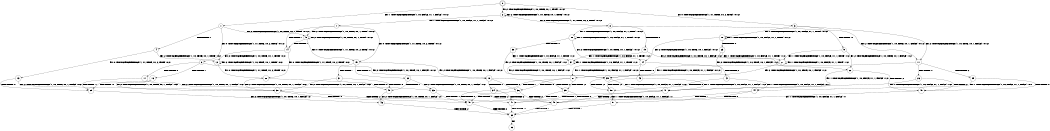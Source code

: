 digraph BCG {
size = "7, 10.5";
center = TRUE;
node [shape = circle];
0 [peripheries = 2];
0 -> 1 [label = "EX !1 !ATOMIC_EXCH_BRANCH (1, +0, FALSE, +1, 1, FALSE) !:0:1:2:"];
0 -> 2 [label = "EX !2 !ATOMIC_EXCH_BRANCH (1, +0, TRUE, +0, 1, TRUE) !:0:1:2:"];
0 -> 3 [label = "EX !0 !ATOMIC_EXCH_BRANCH (1, +1, TRUE, +0, 2, TRUE) !:0:1:2:"];
1 -> 4 [label = "TERMINATE !1"];
1 -> 5 [label = "EX !2 !ATOMIC_EXCH_BRANCH (1, +0, TRUE, +0, 1, TRUE) !:0:1:2:"];
1 -> 6 [label = "EX !0 !ATOMIC_EXCH_BRANCH (1, +1, TRUE, +0, 2, TRUE) !:0:1:2:"];
2 -> 7 [label = "EX !1 !ATOMIC_EXCH_BRANCH (1, +0, FALSE, +1, 1, FALSE) !:0:1:2:"];
2 -> 8 [label = "EX !0 !ATOMIC_EXCH_BRANCH (1, +1, TRUE, +0, 2, TRUE) !:0:1:2:"];
2 -> 2 [label = "EX !2 !ATOMIC_EXCH_BRANCH (1, +0, TRUE, +0, 1, TRUE) !:0:1:2:"];
3 -> 9 [label = "TERMINATE !0"];
3 -> 10 [label = "EX !1 !ATOMIC_EXCH_BRANCH (1, +0, FALSE, +1, 1, TRUE) !:0:1:2:"];
3 -> 11 [label = "EX !2 !ATOMIC_EXCH_BRANCH (1, +0, TRUE, +0, 1, FALSE) !:0:1:2:"];
4 -> 12 [label = "EX !2 !ATOMIC_EXCH_BRANCH (1, +0, TRUE, +0, 1, TRUE) !:0:2:"];
4 -> 13 [label = "EX !0 !ATOMIC_EXCH_BRANCH (1, +1, TRUE, +0, 2, TRUE) !:0:2:"];
5 -> 14 [label = "TERMINATE !1"];
5 -> 15 [label = "EX !0 !ATOMIC_EXCH_BRANCH (1, +1, TRUE, +0, 2, TRUE) !:0:1:2:"];
5 -> 5 [label = "EX !2 !ATOMIC_EXCH_BRANCH (1, +0, TRUE, +0, 1, TRUE) !:0:1:2:"];
6 -> 16 [label = "TERMINATE !1"];
6 -> 17 [label = "TERMINATE !0"];
6 -> 18 [label = "EX !2 !ATOMIC_EXCH_BRANCH (1, +0, TRUE, +0, 1, FALSE) !:0:1:2:"];
7 -> 14 [label = "TERMINATE !1"];
7 -> 15 [label = "EX !0 !ATOMIC_EXCH_BRANCH (1, +1, TRUE, +0, 2, TRUE) !:0:1:2:"];
7 -> 5 [label = "EX !2 !ATOMIC_EXCH_BRANCH (1, +0, TRUE, +0, 1, TRUE) !:0:1:2:"];
8 -> 19 [label = "TERMINATE !0"];
8 -> 20 [label = "EX !1 !ATOMIC_EXCH_BRANCH (1, +0, FALSE, +1, 1, TRUE) !:0:1:2:"];
8 -> 11 [label = "EX !2 !ATOMIC_EXCH_BRANCH (1, +0, TRUE, +0, 1, FALSE) !:0:1:2:"];
9 -> 21 [label = "EX !1 !ATOMIC_EXCH_BRANCH (1, +0, FALSE, +1, 1, TRUE) !:1:2:"];
9 -> 22 [label = "EX !2 !ATOMIC_EXCH_BRANCH (1, +0, TRUE, +0, 1, FALSE) !:1:2:"];
10 -> 23 [label = "TERMINATE !0"];
10 -> 24 [label = "EX !2 !ATOMIC_EXCH_BRANCH (1, +0, TRUE, +0, 1, FALSE) !:0:1:2:"];
10 -> 10 [label = "EX !1 !ATOMIC_EXCH_BRANCH (1, +0, FALSE, +1, 1, TRUE) !:0:1:2:"];
11 -> 25 [label = "TERMINATE !2"];
11 -> 26 [label = "TERMINATE !0"];
11 -> 27 [label = "EX !1 !ATOMIC_EXCH_BRANCH (1, +0, FALSE, +1, 1, FALSE) !:0:1:2:"];
12 -> 28 [label = "EX !0 !ATOMIC_EXCH_BRANCH (1, +1, TRUE, +0, 2, TRUE) !:0:2:"];
12 -> 12 [label = "EX !2 !ATOMIC_EXCH_BRANCH (1, +0, TRUE, +0, 1, TRUE) !:0:2:"];
13 -> 29 [label = "TERMINATE !0"];
13 -> 30 [label = "EX !2 !ATOMIC_EXCH_BRANCH (1, +0, TRUE, +0, 1, FALSE) !:0:2:"];
14 -> 28 [label = "EX !0 !ATOMIC_EXCH_BRANCH (1, +1, TRUE, +0, 2, TRUE) !:0:2:"];
14 -> 12 [label = "EX !2 !ATOMIC_EXCH_BRANCH (1, +0, TRUE, +0, 1, TRUE) !:0:2:"];
15 -> 31 [label = "TERMINATE !1"];
15 -> 32 [label = "TERMINATE !0"];
15 -> 18 [label = "EX !2 !ATOMIC_EXCH_BRANCH (1, +0, TRUE, +0, 1, FALSE) !:0:1:2:"];
16 -> 29 [label = "TERMINATE !0"];
16 -> 30 [label = "EX !2 !ATOMIC_EXCH_BRANCH (1, +0, TRUE, +0, 1, FALSE) !:0:2:"];
17 -> 29 [label = "TERMINATE !1"];
17 -> 33 [label = "EX !2 !ATOMIC_EXCH_BRANCH (1, +0, TRUE, +0, 1, FALSE) !:1:2:"];
18 -> 34 [label = "TERMINATE !1"];
18 -> 35 [label = "TERMINATE !2"];
18 -> 36 [label = "TERMINATE !0"];
19 -> 37 [label = "EX !1 !ATOMIC_EXCH_BRANCH (1, +0, FALSE, +1, 1, TRUE) !:1:2:"];
19 -> 22 [label = "EX !2 !ATOMIC_EXCH_BRANCH (1, +0, TRUE, +0, 1, FALSE) !:1:2:"];
20 -> 38 [label = "TERMINATE !0"];
20 -> 24 [label = "EX !2 !ATOMIC_EXCH_BRANCH (1, +0, TRUE, +0, 1, FALSE) !:0:1:2:"];
20 -> 20 [label = "EX !1 !ATOMIC_EXCH_BRANCH (1, +0, FALSE, +1, 1, TRUE) !:0:1:2:"];
21 -> 39 [label = "EX !2 !ATOMIC_EXCH_BRANCH (1, +0, TRUE, +0, 1, FALSE) !:1:2:"];
21 -> 21 [label = "EX !1 !ATOMIC_EXCH_BRANCH (1, +0, FALSE, +1, 1, TRUE) !:1:2:"];
22 -> 40 [label = "TERMINATE !2"];
22 -> 41 [label = "EX !1 !ATOMIC_EXCH_BRANCH (1, +0, FALSE, +1, 1, FALSE) !:1:2:"];
23 -> 39 [label = "EX !2 !ATOMIC_EXCH_BRANCH (1, +0, TRUE, +0, 1, FALSE) !:1:2:"];
23 -> 21 [label = "EX !1 !ATOMIC_EXCH_BRANCH (1, +0, FALSE, +1, 1, TRUE) !:1:2:"];
24 -> 42 [label = "TERMINATE !2"];
24 -> 43 [label = "TERMINATE !0"];
24 -> 27 [label = "EX !1 !ATOMIC_EXCH_BRANCH (1, +0, FALSE, +1, 1, FALSE) !:0:1:2:"];
25 -> 40 [label = "TERMINATE !0"];
25 -> 44 [label = "EX !1 !ATOMIC_EXCH_BRANCH (1, +0, FALSE, +1, 1, FALSE) !:0:1:"];
26 -> 40 [label = "TERMINATE !2"];
26 -> 41 [label = "EX !1 !ATOMIC_EXCH_BRANCH (1, +0, FALSE, +1, 1, FALSE) !:1:2:"];
27 -> 34 [label = "TERMINATE !1"];
27 -> 35 [label = "TERMINATE !2"];
27 -> 36 [label = "TERMINATE !0"];
28 -> 45 [label = "TERMINATE !0"];
28 -> 30 [label = "EX !2 !ATOMIC_EXCH_BRANCH (1, +0, TRUE, +0, 1, FALSE) !:0:2:"];
29 -> 46 [label = "EX !2 !ATOMIC_EXCH_BRANCH (1, +0, TRUE, +0, 1, FALSE) !:2:"];
30 -> 47 [label = "TERMINATE !2"];
30 -> 48 [label = "TERMINATE !0"];
31 -> 45 [label = "TERMINATE !0"];
31 -> 30 [label = "EX !2 !ATOMIC_EXCH_BRANCH (1, +0, TRUE, +0, 1, FALSE) !:0:2:"];
32 -> 45 [label = "TERMINATE !1"];
32 -> 33 [label = "EX !2 !ATOMIC_EXCH_BRANCH (1, +0, TRUE, +0, 1, FALSE) !:1:2:"];
33 -> 48 [label = "TERMINATE !1"];
33 -> 49 [label = "TERMINATE !2"];
34 -> 47 [label = "TERMINATE !2"];
34 -> 48 [label = "TERMINATE !0"];
35 -> 47 [label = "TERMINATE !1"];
35 -> 49 [label = "TERMINATE !0"];
36 -> 48 [label = "TERMINATE !1"];
36 -> 49 [label = "TERMINATE !2"];
37 -> 39 [label = "EX !2 !ATOMIC_EXCH_BRANCH (1, +0, TRUE, +0, 1, FALSE) !:1:2:"];
37 -> 37 [label = "EX !1 !ATOMIC_EXCH_BRANCH (1, +0, FALSE, +1, 1, TRUE) !:1:2:"];
38 -> 39 [label = "EX !2 !ATOMIC_EXCH_BRANCH (1, +0, TRUE, +0, 1, FALSE) !:1:2:"];
38 -> 37 [label = "EX !1 !ATOMIC_EXCH_BRANCH (1, +0, FALSE, +1, 1, TRUE) !:1:2:"];
39 -> 50 [label = "TERMINATE !2"];
39 -> 41 [label = "EX !1 !ATOMIC_EXCH_BRANCH (1, +0, FALSE, +1, 1, FALSE) !:1:2:"];
40 -> 51 [label = "EX !1 !ATOMIC_EXCH_BRANCH (1, +0, FALSE, +1, 1, FALSE) !:1:"];
41 -> 48 [label = "TERMINATE !1"];
41 -> 49 [label = "TERMINATE !2"];
42 -> 50 [label = "TERMINATE !0"];
42 -> 44 [label = "EX !1 !ATOMIC_EXCH_BRANCH (1, +0, FALSE, +1, 1, FALSE) !:0:1:"];
43 -> 50 [label = "TERMINATE !2"];
43 -> 41 [label = "EX !1 !ATOMIC_EXCH_BRANCH (1, +0, FALSE, +1, 1, FALSE) !:1:2:"];
44 -> 47 [label = "TERMINATE !1"];
44 -> 49 [label = "TERMINATE !0"];
45 -> 46 [label = "EX !2 !ATOMIC_EXCH_BRANCH (1, +0, TRUE, +0, 1, FALSE) !:2:"];
46 -> 52 [label = "TERMINATE !2"];
47 -> 52 [label = "TERMINATE !0"];
48 -> 52 [label = "TERMINATE !2"];
49 -> 52 [label = "TERMINATE !1"];
50 -> 51 [label = "EX !1 !ATOMIC_EXCH_BRANCH (1, +0, FALSE, +1, 1, FALSE) !:1:"];
51 -> 52 [label = "TERMINATE !1"];
52 -> 53 [label = "exit"];
}
